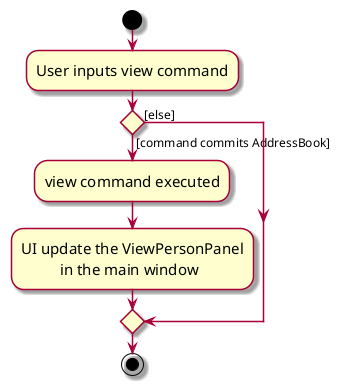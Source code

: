 @startuml
skin rose
skinparam ActivityFontSize 15
skinparam ArrowFontSize 12
start
:User inputs view command;

'Since the beta syntax does not support placing the condition outside the
'diamond we place it as the true branch instead.

if () then ([command commits AddressBook])
    :view command executed;
    :UI update the ViewPersonPanel
              in the main window;
else ([else])
endif
stop
@enduml
